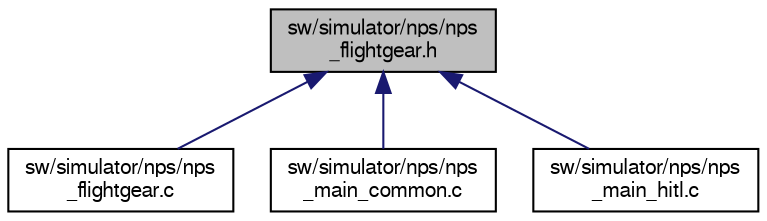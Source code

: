 digraph "sw/simulator/nps/nps_flightgear.h"
{
  edge [fontname="FreeSans",fontsize="10",labelfontname="FreeSans",labelfontsize="10"];
  node [fontname="FreeSans",fontsize="10",shape=record];
  Node1 [label="sw/simulator/nps/nps\l_flightgear.h",height=0.2,width=0.4,color="black", fillcolor="grey75", style="filled", fontcolor="black"];
  Node1 -> Node2 [dir="back",color="midnightblue",fontsize="10",style="solid",fontname="FreeSans"];
  Node2 [label="sw/simulator/nps/nps\l_flightgear.c",height=0.2,width=0.4,color="black", fillcolor="white", style="filled",URL="$nps__flightgear_8c.html"];
  Node1 -> Node3 [dir="back",color="midnightblue",fontsize="10",style="solid",fontname="FreeSans"];
  Node3 [label="sw/simulator/nps/nps\l_main_common.c",height=0.2,width=0.4,color="black", fillcolor="white", style="filled",URL="$nps__main__common_8c.html"];
  Node1 -> Node4 [dir="back",color="midnightblue",fontsize="10",style="solid",fontname="FreeSans"];
  Node4 [label="sw/simulator/nps/nps\l_main_hitl.c",height=0.2,width=0.4,color="black", fillcolor="white", style="filled",URL="$nps__main__hitl_8c.html"];
}
